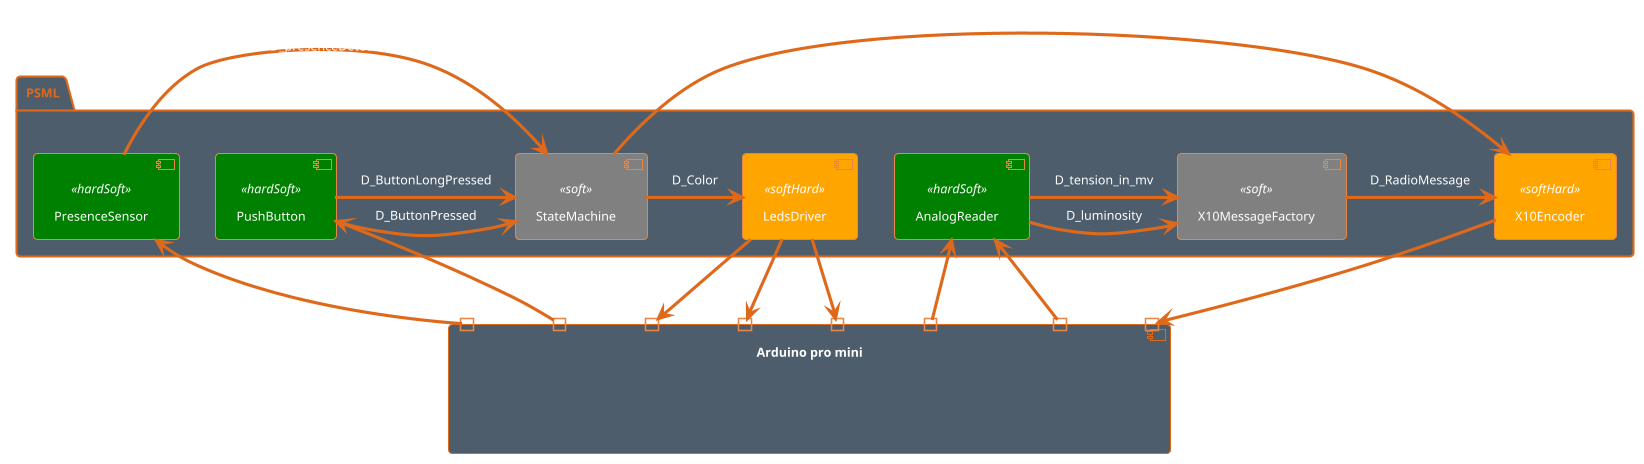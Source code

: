 @startuml
!theme superhero
skinparam component {
    backgroundColor<<hardSoft>> Green
    backgroundColor<<soft>> Gray
    backgroundColor<<softHard>> Orange
}

component "Arduino pro mini" {
  port "PC0 (A0)"
  port "PC1 (A1)"
  port "PC4 (18)"
  port "PB0 (8)"
  port "PB1 (9)"
  port "PD2 (2)"
  port "PD3 (3)"
  port "PD6 (6)"
}



package "PSML" {

 [AnalogReader] <<hardSoft>>
 [PushButton] <<hardSoft>>
 [LedsDriver] <<softHard>>
 [X10Encoder] <<softHard>>
 [PresenceSensor] <<hardSoft>>

 "PC0 (A0)" -down-> [AnalogReader]
 "PC1 (A1)" -down-> [AnalogReader]
 "PD2 (2)"  -down-> [PushButton]
 "PC4 (18)" -down-> [PresenceSensor]

[X10MessageFactory] <<soft>>
[StateMachine] <<soft>>

 AnalogReader -> X10MessageFactory : D_tension_in_mv
 AnalogReader -> X10MessageFactory : D_luminosity
 PushButton -> StateMachine : D_ButtonPressed
 PushButton -> StateMachine : D_ButtonLongPressed
 StateMachine -> LedsDriver : D_Color
 StateMachine -> X10Encoder : D_EmitData
 PresenceSensor -> StateMachine : D_presenceDetectionState

 [X10MessageFactory] -> [X10Encoder] : D_RadioMessage
 [LedsDriver] -down-> "PB1 (9)"
 [LedsDriver] -down-> "PD6 (6)"
 [LedsDriver] -down-> "PD3 (3)"
 [X10Encoder] -down-> "PB0 (8)"
}
@enduml
